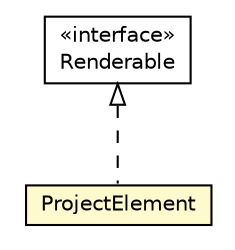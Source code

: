 #!/usr/local/bin/dot
#
# Class diagram 
# Generated by UMLGraph version R5_6-24-gf6e263 (http://www.umlgraph.org/)
#

digraph G {
	edge [fontname="Helvetica",fontsize=10,labelfontname="Helvetica",labelfontsize=10];
	node [fontname="Helvetica",fontsize=10,shape=plaintext];
	nodesep=0.25;
	ranksep=0.5;
	// fr.fastconnect.factory.tibco.bw.codereview.pages.MenuPage.ProjectElement
	c220 [label=<<table title="fr.fastconnect.factory.tibco.bw.codereview.pages.MenuPage.ProjectElement" border="0" cellborder="1" cellspacing="0" cellpadding="2" port="p" bgcolor="lemonChiffon" href="./MenuPage.ProjectElement.html">
		<tr><td><table border="0" cellspacing="0" cellpadding="1">
<tr><td align="center" balign="center"> ProjectElement </td></tr>
		</table></td></tr>
		</table>>, URL="./MenuPage.ProjectElement.html", fontname="Helvetica", fontcolor="black", fontsize=10.0];
	//fr.fastconnect.factory.tibco.bw.codereview.pages.MenuPage.ProjectElement implements org.rendersnake.Renderable
	c225:p -> c220:p [dir=back,arrowtail=empty,style=dashed];
	// org.rendersnake.Renderable
	c225 [label=<<table title="org.rendersnake.Renderable" border="0" cellborder="1" cellspacing="0" cellpadding="2" port="p" href="http://java.sun.com/j2se/1.4.2/docs/api/org/rendersnake/Renderable.html">
		<tr><td><table border="0" cellspacing="0" cellpadding="1">
<tr><td align="center" balign="center"> &#171;interface&#187; </td></tr>
<tr><td align="center" balign="center"> Renderable </td></tr>
		</table></td></tr>
		</table>>, URL="http://java.sun.com/j2se/1.4.2/docs/api/org/rendersnake/Renderable.html", fontname="Helvetica", fontcolor="black", fontsize=10.0];
}


